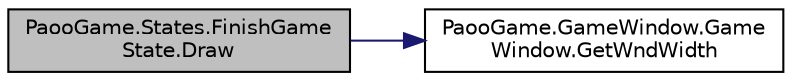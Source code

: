 digraph "PaooGame.States.FinishGameState.Draw"
{
 // INTERACTIVE_SVG=YES
 // LATEX_PDF_SIZE
  edge [fontname="Helvetica",fontsize="10",labelfontname="Helvetica",labelfontsize="10"];
  node [fontname="Helvetica",fontsize="10",shape=record];
  rankdir="LR";
  Node1 [label="PaooGame.States.FinishGame\lState.Draw",height=0.2,width=0.4,color="black", fillcolor="grey75", style="filled", fontcolor="black",tooltip="Deseneaza pe ecran fereastra cu finalul jocului."];
  Node1 -> Node2 [color="midnightblue",fontsize="10",style="solid",fontname="Helvetica"];
  Node2 [label="PaooGame.GameWindow.Game\lWindow.GetWndWidth",height=0.2,width=0.4,color="black", fillcolor="white", style="filled",URL="$class_paoo_game_1_1_game_window_1_1_game_window.html#a39360a42d4d8c24c2ebec8b3d03f2352",tooltip="Returneaza latimea ferestrei."];
}
